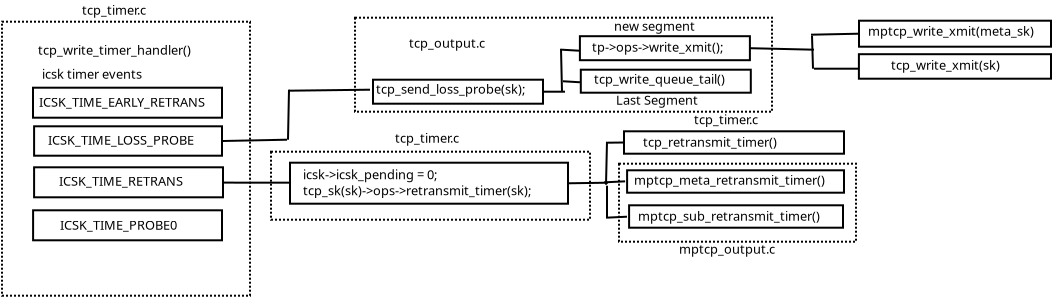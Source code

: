 <?xml version="1.0" encoding="UTF-8"?>
<dia:diagram xmlns:dia="http://www.lysator.liu.se/~alla/dia/">
  <dia:layer name="Background" visible="true" active="true">
    <dia:object type="Standard - Box" version="0" id="O0">
      <dia:attribute name="obj_pos">
        <dia:point val="5.5,4.65"/>
      </dia:attribute>
      <dia:attribute name="obj_bb">
        <dia:rectangle val="5.45,4.6;15,6.2"/>
      </dia:attribute>
      <dia:attribute name="elem_corner">
        <dia:point val="5.5,4.65"/>
      </dia:attribute>
      <dia:attribute name="elem_width">
        <dia:real val="9.45"/>
      </dia:attribute>
      <dia:attribute name="elem_height">
        <dia:real val="1.5"/>
      </dia:attribute>
      <dia:attribute name="show_background">
        <dia:boolean val="true"/>
      </dia:attribute>
    </dia:object>
    <dia:object type="Standard - Box" version="0" id="O1">
      <dia:attribute name="obj_pos">
        <dia:point val="5.555,6.58"/>
      </dia:attribute>
      <dia:attribute name="obj_bb">
        <dia:rectangle val="5.505,6.53;15,8.1"/>
      </dia:attribute>
      <dia:attribute name="elem_corner">
        <dia:point val="5.555,6.58"/>
      </dia:attribute>
      <dia:attribute name="elem_width">
        <dia:real val="9.395"/>
      </dia:attribute>
      <dia:attribute name="elem_height">
        <dia:real val="1.47"/>
      </dia:attribute>
      <dia:attribute name="show_background">
        <dia:boolean val="true"/>
      </dia:attribute>
    </dia:object>
    <dia:object type="Standard - Box" version="0" id="O2">
      <dia:attribute name="obj_pos">
        <dia:point val="5.555,8.63"/>
      </dia:attribute>
      <dia:attribute name="obj_bb">
        <dia:rectangle val="5.505,8.58;15.05,10.18"/>
      </dia:attribute>
      <dia:attribute name="elem_corner">
        <dia:point val="5.555,8.63"/>
      </dia:attribute>
      <dia:attribute name="elem_width">
        <dia:real val="9.445"/>
      </dia:attribute>
      <dia:attribute name="elem_height">
        <dia:real val="1.5"/>
      </dia:attribute>
      <dia:attribute name="show_background">
        <dia:boolean val="true"/>
      </dia:attribute>
    </dia:object>
    <dia:object type="Standard - Text" version="1" id="O3">
      <dia:attribute name="obj_pos">
        <dia:point val="5.95,4.2"/>
      </dia:attribute>
      <dia:attribute name="obj_bb">
        <dia:rectangle val="5.95,3.605;11.453,4.353"/>
      </dia:attribute>
      <dia:attribute name="text">
        <dia:composite type="text">
          <dia:attribute name="string">
            <dia:string>#icsk timer events#</dia:string>
          </dia:attribute>
          <dia:attribute name="font">
            <dia:font family="sans" style="0" name="Helvetica"/>
          </dia:attribute>
          <dia:attribute name="height">
            <dia:real val="0.8"/>
          </dia:attribute>
          <dia:attribute name="pos">
            <dia:point val="5.95,4.2"/>
          </dia:attribute>
          <dia:attribute name="color">
            <dia:color val="#000000"/>
          </dia:attribute>
          <dia:attribute name="alignment">
            <dia:enum val="0"/>
          </dia:attribute>
        </dia:composite>
      </dia:attribute>
      <dia:attribute name="valign">
        <dia:enum val="3"/>
      </dia:attribute>
    </dia:object>
    <dia:object type="Standard - Text" version="1" id="O4">
      <dia:attribute name="obj_pos">
        <dia:point val="5.8,5.6"/>
      </dia:attribute>
      <dia:attribute name="obj_bb">
        <dia:rectangle val="5.8,5.005;14.697,5.753"/>
      </dia:attribute>
      <dia:attribute name="text">
        <dia:composite type="text">
          <dia:attribute name="string">
            <dia:string>#ICSK_TIME_EARLY_RETRANS#</dia:string>
          </dia:attribute>
          <dia:attribute name="font">
            <dia:font family="sans" style="0" name="Helvetica"/>
          </dia:attribute>
          <dia:attribute name="height">
            <dia:real val="0.8"/>
          </dia:attribute>
          <dia:attribute name="pos">
            <dia:point val="5.8,5.6"/>
          </dia:attribute>
          <dia:attribute name="color">
            <dia:color val="#000000"/>
          </dia:attribute>
          <dia:attribute name="alignment">
            <dia:enum val="0"/>
          </dia:attribute>
        </dia:composite>
      </dia:attribute>
      <dia:attribute name="valign">
        <dia:enum val="3"/>
      </dia:attribute>
    </dia:object>
    <dia:object type="Standard - Text" version="1" id="O5">
      <dia:attribute name="obj_pos">
        <dia:point val="6.25,7.5"/>
      </dia:attribute>
      <dia:attribute name="obj_bb">
        <dia:rectangle val="6.25,6.905;14.047,7.652"/>
      </dia:attribute>
      <dia:attribute name="text">
        <dia:composite type="text">
          <dia:attribute name="string">
            <dia:string>#ICSK_TIME_LOSS_PROBE#</dia:string>
          </dia:attribute>
          <dia:attribute name="font">
            <dia:font family="sans" style="0" name="Helvetica"/>
          </dia:attribute>
          <dia:attribute name="height">
            <dia:real val="0.8"/>
          </dia:attribute>
          <dia:attribute name="pos">
            <dia:point val="6.25,7.5"/>
          </dia:attribute>
          <dia:attribute name="color">
            <dia:color val="#000000"/>
          </dia:attribute>
          <dia:attribute name="alignment">
            <dia:enum val="0"/>
          </dia:attribute>
        </dia:composite>
      </dia:attribute>
      <dia:attribute name="valign">
        <dia:enum val="3"/>
      </dia:attribute>
    </dia:object>
    <dia:object type="Standard - Text" version="1" id="O6">
      <dia:attribute name="obj_pos">
        <dia:point val="6.8,9.55"/>
      </dia:attribute>
      <dia:attribute name="obj_bb">
        <dia:rectangle val="6.8,8.955;13.428,9.703"/>
      </dia:attribute>
      <dia:attribute name="text">
        <dia:composite type="text">
          <dia:attribute name="string">
            <dia:string>#ICSK_TIME_RETRANS#</dia:string>
          </dia:attribute>
          <dia:attribute name="font">
            <dia:font family="sans" style="0" name="Helvetica"/>
          </dia:attribute>
          <dia:attribute name="height">
            <dia:real val="0.8"/>
          </dia:attribute>
          <dia:attribute name="pos">
            <dia:point val="6.8,9.55"/>
          </dia:attribute>
          <dia:attribute name="color">
            <dia:color val="#000000"/>
          </dia:attribute>
          <dia:attribute name="alignment">
            <dia:enum val="0"/>
          </dia:attribute>
        </dia:composite>
      </dia:attribute>
      <dia:attribute name="valign">
        <dia:enum val="3"/>
      </dia:attribute>
    </dia:object>
    <dia:object type="Standard - Text" version="1" id="O7">
      <dia:attribute name="obj_pos">
        <dia:point val="6.85,11.75"/>
      </dia:attribute>
      <dia:attribute name="obj_bb">
        <dia:rectangle val="6.85,11.155;13.08,11.902"/>
      </dia:attribute>
      <dia:attribute name="text">
        <dia:composite type="text">
          <dia:attribute name="string">
            <dia:string>#ICSK_TIME_PROBE0#</dia:string>
          </dia:attribute>
          <dia:attribute name="font">
            <dia:font family="sans" style="0" name="Helvetica"/>
          </dia:attribute>
          <dia:attribute name="height">
            <dia:real val="0.8"/>
          </dia:attribute>
          <dia:attribute name="pos">
            <dia:point val="6.85,11.75"/>
          </dia:attribute>
          <dia:attribute name="color">
            <dia:color val="#000000"/>
          </dia:attribute>
          <dia:attribute name="alignment">
            <dia:enum val="0"/>
          </dia:attribute>
        </dia:composite>
      </dia:attribute>
      <dia:attribute name="valign">
        <dia:enum val="3"/>
      </dia:attribute>
    </dia:object>
    <dia:object type="Standard - Box" version="0" id="O8">
      <dia:attribute name="obj_pos">
        <dia:point val="5.505,10.78"/>
      </dia:attribute>
      <dia:attribute name="obj_bb">
        <dia:rectangle val="5.455,10.73;15,12.33"/>
      </dia:attribute>
      <dia:attribute name="elem_corner">
        <dia:point val="5.505,10.78"/>
      </dia:attribute>
      <dia:attribute name="elem_width">
        <dia:real val="9.445"/>
      </dia:attribute>
      <dia:attribute name="elem_height">
        <dia:real val="1.5"/>
      </dia:attribute>
      <dia:attribute name="border_width">
        <dia:real val="0.1"/>
      </dia:attribute>
      <dia:attribute name="show_background">
        <dia:boolean val="false"/>
      </dia:attribute>
    </dia:object>
    <dia:object type="Standard - Text" version="1" id="O9">
      <dia:attribute name="obj_pos">
        <dia:point val="5.75,3"/>
      </dia:attribute>
      <dia:attribute name="obj_bb">
        <dia:rectangle val="5.75,2.405;13.98,3.152"/>
      </dia:attribute>
      <dia:attribute name="text">
        <dia:composite type="text">
          <dia:attribute name="string">
            <dia:string>#tcp_write_timer_handler()#</dia:string>
          </dia:attribute>
          <dia:attribute name="font">
            <dia:font family="sans" style="0" name="Helvetica"/>
          </dia:attribute>
          <dia:attribute name="height">
            <dia:real val="0.8"/>
          </dia:attribute>
          <dia:attribute name="pos">
            <dia:point val="5.75,3"/>
          </dia:attribute>
          <dia:attribute name="color">
            <dia:color val="#000000"/>
          </dia:attribute>
          <dia:attribute name="alignment">
            <dia:enum val="0"/>
          </dia:attribute>
        </dia:composite>
      </dia:attribute>
      <dia:attribute name="valign">
        <dia:enum val="3"/>
      </dia:attribute>
    </dia:object>
    <dia:object type="Standard - Box" version="0" id="O10">
      <dia:attribute name="obj_pos">
        <dia:point val="3.95,1.35"/>
      </dia:attribute>
      <dia:attribute name="obj_bb">
        <dia:rectangle val="3.9,1.3;16.4,15.1"/>
      </dia:attribute>
      <dia:attribute name="elem_corner">
        <dia:point val="3.95,1.35"/>
      </dia:attribute>
      <dia:attribute name="elem_width">
        <dia:real val="12.4"/>
      </dia:attribute>
      <dia:attribute name="elem_height">
        <dia:real val="13.7"/>
      </dia:attribute>
      <dia:attribute name="border_width">
        <dia:real val="0.1"/>
      </dia:attribute>
      <dia:attribute name="show_background">
        <dia:boolean val="false"/>
      </dia:attribute>
      <dia:attribute name="line_style">
        <dia:enum val="4"/>
      </dia:attribute>
    </dia:object>
    <dia:object type="Standard - Text" version="1" id="O11">
      <dia:attribute name="obj_pos">
        <dia:point val="7.95,1"/>
      </dia:attribute>
      <dia:attribute name="obj_bb">
        <dia:rectangle val="7.95,0.405;11.485,1.153"/>
      </dia:attribute>
      <dia:attribute name="text">
        <dia:composite type="text">
          <dia:attribute name="string">
            <dia:string>#tcp_timer.c#</dia:string>
          </dia:attribute>
          <dia:attribute name="font">
            <dia:font family="sans" style="0" name="Helvetica"/>
          </dia:attribute>
          <dia:attribute name="height">
            <dia:real val="0.8"/>
          </dia:attribute>
          <dia:attribute name="pos">
            <dia:point val="7.95,1"/>
          </dia:attribute>
          <dia:attribute name="color">
            <dia:color val="#000000"/>
          </dia:attribute>
          <dia:attribute name="alignment">
            <dia:enum val="0"/>
          </dia:attribute>
        </dia:composite>
      </dia:attribute>
      <dia:attribute name="valign">
        <dia:enum val="3"/>
      </dia:attribute>
    </dia:object>
    <dia:object type="Standard - Line" version="0" id="O12">
      <dia:attribute name="obj_pos">
        <dia:point val="14.95,7.315"/>
      </dia:attribute>
      <dia:attribute name="obj_bb">
        <dia:rectangle val="14.899,7.199;18.251,7.366"/>
      </dia:attribute>
      <dia:attribute name="conn_endpoints">
        <dia:point val="14.95,7.315"/>
        <dia:point val="18.2,7.25"/>
      </dia:attribute>
      <dia:attribute name="numcp">
        <dia:int val="1"/>
      </dia:attribute>
      <dia:connections>
        <dia:connection handle="0" to="O1" connection="4"/>
      </dia:connections>
    </dia:object>
    <dia:object type="Standard - Line" version="0" id="O13">
      <dia:attribute name="obj_pos">
        <dia:point val="15.006,9.396"/>
      </dia:attribute>
      <dia:attribute name="obj_bb">
        <dia:rectangle val="14.956,9.346;18.5,9.45"/>
      </dia:attribute>
      <dia:attribute name="conn_endpoints">
        <dia:point val="15.006,9.396"/>
        <dia:point val="18.45,9.4"/>
      </dia:attribute>
      <dia:attribute name="numcp">
        <dia:int val="1"/>
      </dia:attribute>
    </dia:object>
    <dia:object type="Standard - Line" version="0" id="O14">
      <dia:attribute name="obj_pos">
        <dia:point val="18.25,7.25"/>
      </dia:attribute>
      <dia:attribute name="obj_bb">
        <dia:rectangle val="18.199,4.699;18.351,7.301"/>
      </dia:attribute>
      <dia:attribute name="conn_endpoints">
        <dia:point val="18.25,7.25"/>
        <dia:point val="18.3,4.75"/>
      </dia:attribute>
      <dia:attribute name="numcp">
        <dia:int val="1"/>
      </dia:attribute>
    </dia:object>
    <dia:object type="Standard - Line" version="0" id="O15">
      <dia:attribute name="obj_pos">
        <dia:point val="18.3,4.8"/>
      </dia:attribute>
      <dia:attribute name="obj_bb">
        <dia:rectangle val="18.249,4.699;22.401,4.851"/>
      </dia:attribute>
      <dia:attribute name="conn_endpoints">
        <dia:point val="18.3,4.8"/>
        <dia:point val="22.35,4.75"/>
      </dia:attribute>
      <dia:attribute name="numcp">
        <dia:int val="1"/>
      </dia:attribute>
    </dia:object>
    <dia:object type="Standard - Box" version="0" id="O16">
      <dia:attribute name="obj_pos">
        <dia:point val="22.5,4.25"/>
      </dia:attribute>
      <dia:attribute name="obj_bb">
        <dia:rectangle val="22.45,4.2;31.05,5.5"/>
      </dia:attribute>
      <dia:attribute name="elem_corner">
        <dia:point val="22.5,4.25"/>
      </dia:attribute>
      <dia:attribute name="elem_width">
        <dia:real val="8.5"/>
      </dia:attribute>
      <dia:attribute name="elem_height">
        <dia:real val="1.2"/>
      </dia:attribute>
      <dia:attribute name="show_background">
        <dia:boolean val="true"/>
      </dia:attribute>
    </dia:object>
    <dia:object type="Standard - Text" version="1" id="O17">
      <dia:attribute name="obj_pos">
        <dia:point val="22.65,4.95"/>
      </dia:attribute>
      <dia:attribute name="obj_bb">
        <dia:rectangle val="22.65,4.355;30.663,5.103"/>
      </dia:attribute>
      <dia:attribute name="text">
        <dia:composite type="text">
          <dia:attribute name="string">
            <dia:string>#tcp_send_loss_probe(sk);#</dia:string>
          </dia:attribute>
          <dia:attribute name="font">
            <dia:font family="sans" style="0" name="Helvetica"/>
          </dia:attribute>
          <dia:attribute name="height">
            <dia:real val="0.8"/>
          </dia:attribute>
          <dia:attribute name="pos">
            <dia:point val="22.65,4.95"/>
          </dia:attribute>
          <dia:attribute name="color">
            <dia:color val="#000000"/>
          </dia:attribute>
          <dia:attribute name="alignment">
            <dia:enum val="0"/>
          </dia:attribute>
        </dia:composite>
      </dia:attribute>
      <dia:attribute name="valign">
        <dia:enum val="3"/>
      </dia:attribute>
    </dia:object>
    <dia:object type="Standard - Box" version="0" id="O18">
      <dia:attribute name="obj_pos">
        <dia:point val="18.35,8.4"/>
      </dia:attribute>
      <dia:attribute name="obj_bb">
        <dia:rectangle val="18.3,8.35;32.3,10.5"/>
      </dia:attribute>
      <dia:attribute name="elem_corner">
        <dia:point val="18.35,8.4"/>
      </dia:attribute>
      <dia:attribute name="elem_width">
        <dia:real val="13.9"/>
      </dia:attribute>
      <dia:attribute name="elem_height">
        <dia:real val="2.05"/>
      </dia:attribute>
      <dia:attribute name="show_background">
        <dia:boolean val="true"/>
      </dia:attribute>
    </dia:object>
    <dia:object type="Standard - Text" version="1" id="O19">
      <dia:attribute name="obj_pos">
        <dia:point val="19,9.225"/>
      </dia:attribute>
      <dia:attribute name="obj_bb">
        <dia:rectangle val="19,8.63;31.683,10.178"/>
      </dia:attribute>
      <dia:attribute name="text">
        <dia:composite type="text">
          <dia:attribute name="string">
            <dia:string>#icsk-&gt;icsk_pending = 0;
tcp_sk(sk)-&gt;ops-&gt;retransmit_timer(sk);#</dia:string>
          </dia:attribute>
          <dia:attribute name="font">
            <dia:font family="sans" style="0" name="Helvetica"/>
          </dia:attribute>
          <dia:attribute name="height">
            <dia:real val="0.8"/>
          </dia:attribute>
          <dia:attribute name="pos">
            <dia:point val="19,9.225"/>
          </dia:attribute>
          <dia:attribute name="color">
            <dia:color val="#000000"/>
          </dia:attribute>
          <dia:attribute name="alignment">
            <dia:enum val="0"/>
          </dia:attribute>
        </dia:composite>
      </dia:attribute>
      <dia:attribute name="valign">
        <dia:enum val="3"/>
      </dia:attribute>
    </dia:object>
    <dia:object type="Standard - Line" version="0" id="O20">
      <dia:attribute name="obj_pos">
        <dia:point val="32.205,9.43"/>
      </dia:attribute>
      <dia:attribute name="obj_bb">
        <dia:rectangle val="32.154,9.349;34.301,9.481"/>
      </dia:attribute>
      <dia:attribute name="conn_endpoints">
        <dia:point val="32.205,9.43"/>
        <dia:point val="34.25,9.4"/>
      </dia:attribute>
      <dia:attribute name="numcp">
        <dia:int val="1"/>
      </dia:attribute>
    </dia:object>
    <dia:object type="Standard - Box" version="0" id="O21">
      <dia:attribute name="obj_pos">
        <dia:point val="35.05,6.83"/>
      </dia:attribute>
      <dia:attribute name="obj_bb">
        <dia:rectangle val="35,6.78;46.1,8"/>
      </dia:attribute>
      <dia:attribute name="elem_corner">
        <dia:point val="35.05,6.83"/>
      </dia:attribute>
      <dia:attribute name="elem_width">
        <dia:real val="11.0"/>
      </dia:attribute>
      <dia:attribute name="elem_height">
        <dia:real val="1.12"/>
      </dia:attribute>
      <dia:attribute name="show_background">
        <dia:boolean val="true"/>
      </dia:attribute>
    </dia:object>
    <dia:object type="Standard - Line" version="0" id="O22">
      <dia:attribute name="obj_pos">
        <dia:point val="34.15,9.5"/>
      </dia:attribute>
      <dia:attribute name="obj_bb">
        <dia:rectangle val="34.099,7.299;34.251,9.551"/>
      </dia:attribute>
      <dia:attribute name="conn_endpoints">
        <dia:point val="34.15,9.5"/>
        <dia:point val="34.2,7.35"/>
      </dia:attribute>
      <dia:attribute name="numcp">
        <dia:int val="1"/>
      </dia:attribute>
    </dia:object>
    <dia:object type="Standard - Line" version="0" id="O23">
      <dia:attribute name="obj_pos">
        <dia:point val="34.25,7.4"/>
      </dia:attribute>
      <dia:attribute name="obj_bb">
        <dia:rectangle val="34.199,7.339;35.101,7.451"/>
      </dia:attribute>
      <dia:attribute name="conn_endpoints">
        <dia:point val="34.25,7.4"/>
        <dia:point val="35.05,7.39"/>
      </dia:attribute>
      <dia:attribute name="numcp">
        <dia:int val="1"/>
      </dia:attribute>
      <dia:connections>
        <dia:connection handle="1" to="O21" connection="3"/>
      </dia:connections>
    </dia:object>
    <dia:object type="Standard - Line" version="0" id="O24">
      <dia:attribute name="obj_pos">
        <dia:point val="34.2,9.55"/>
      </dia:attribute>
      <dia:attribute name="obj_bb">
        <dia:rectangle val="34.15,9.5;34.25,11.2"/>
      </dia:attribute>
      <dia:attribute name="conn_endpoints">
        <dia:point val="34.2,9.55"/>
        <dia:point val="34.2,11.15"/>
      </dia:attribute>
      <dia:attribute name="numcp">
        <dia:int val="1"/>
      </dia:attribute>
    </dia:object>
    <dia:object type="Standard - Line" version="0" id="O25">
      <dia:attribute name="obj_pos">
        <dia:point val="34.15,11.15"/>
      </dia:attribute>
      <dia:attribute name="obj_bb">
        <dia:rectangle val="34.098,11.048;35.252,11.202"/>
      </dia:attribute>
      <dia:attribute name="conn_endpoints">
        <dia:point val="34.15,11.15"/>
        <dia:point val="35.2,11.1"/>
      </dia:attribute>
      <dia:attribute name="numcp">
        <dia:int val="1"/>
      </dia:attribute>
    </dia:object>
    <dia:object type="Standard - Line" version="0" id="O26">
      <dia:attribute name="obj_pos">
        <dia:point val="34.057,9.382"/>
      </dia:attribute>
      <dia:attribute name="obj_bb">
        <dia:rectangle val="34.005,9.28;35.16,9.435"/>
      </dia:attribute>
      <dia:attribute name="conn_endpoints">
        <dia:point val="34.057,9.382"/>
        <dia:point val="35.107,9.332"/>
      </dia:attribute>
      <dia:attribute name="numcp">
        <dia:int val="1"/>
      </dia:attribute>
    </dia:object>
    <dia:object type="Standard - Box" version="0" id="O27">
      <dia:attribute name="obj_pos">
        <dia:point val="35.205,8.78"/>
      </dia:attribute>
      <dia:attribute name="obj_bb">
        <dia:rectangle val="35.155,8.73;46.1,9.95"/>
      </dia:attribute>
      <dia:attribute name="elem_corner">
        <dia:point val="35.205,8.78"/>
      </dia:attribute>
      <dia:attribute name="elem_width">
        <dia:real val="10.845"/>
      </dia:attribute>
      <dia:attribute name="elem_height">
        <dia:real val="1.12"/>
      </dia:attribute>
      <dia:attribute name="show_background">
        <dia:boolean val="true"/>
      </dia:attribute>
    </dia:object>
    <dia:object type="Standard - Box" version="0" id="O28">
      <dia:attribute name="obj_pos">
        <dia:point val="35.305,10.53"/>
      </dia:attribute>
      <dia:attribute name="obj_bb">
        <dia:rectangle val="35.255,10.48;46.05,11.7"/>
      </dia:attribute>
      <dia:attribute name="elem_corner">
        <dia:point val="35.305,10.53"/>
      </dia:attribute>
      <dia:attribute name="elem_width">
        <dia:real val="10.695"/>
      </dia:attribute>
      <dia:attribute name="elem_height">
        <dia:real val="1.12"/>
      </dia:attribute>
      <dia:attribute name="show_background">
        <dia:boolean val="true"/>
      </dia:attribute>
    </dia:object>
    <dia:object type="Standard - Text" version="1" id="O29">
      <dia:attribute name="obj_pos">
        <dia:point val="36,7.6"/>
      </dia:attribute>
      <dia:attribute name="obj_bb">
        <dia:rectangle val="36,7.005;43.193,7.753"/>
      </dia:attribute>
      <dia:attribute name="text">
        <dia:composite type="text">
          <dia:attribute name="string">
            <dia:string>#tcp_retransmit_timer()#</dia:string>
          </dia:attribute>
          <dia:attribute name="font">
            <dia:font family="sans" style="0" name="Helvetica"/>
          </dia:attribute>
          <dia:attribute name="height">
            <dia:real val="0.8"/>
          </dia:attribute>
          <dia:attribute name="pos">
            <dia:point val="36,7.6"/>
          </dia:attribute>
          <dia:attribute name="color">
            <dia:color val="#000000"/>
          </dia:attribute>
          <dia:attribute name="alignment">
            <dia:enum val="0"/>
          </dia:attribute>
        </dia:composite>
      </dia:attribute>
      <dia:attribute name="valign">
        <dia:enum val="3"/>
      </dia:attribute>
    </dia:object>
    <dia:object type="Standard - Text" version="1" id="O30">
      <dia:attribute name="obj_pos">
        <dia:point val="35.55,9.5"/>
      </dia:attribute>
      <dia:attribute name="obj_bb">
        <dia:rectangle val="35.55,8.905;45.752,9.652"/>
      </dia:attribute>
      <dia:attribute name="text">
        <dia:composite type="text">
          <dia:attribute name="string">
            <dia:string>#mptcp_meta_retransmit_timer()#</dia:string>
          </dia:attribute>
          <dia:attribute name="font">
            <dia:font family="sans" style="0" name="Helvetica"/>
          </dia:attribute>
          <dia:attribute name="height">
            <dia:real val="0.8"/>
          </dia:attribute>
          <dia:attribute name="pos">
            <dia:point val="35.55,9.5"/>
          </dia:attribute>
          <dia:attribute name="color">
            <dia:color val="#000000"/>
          </dia:attribute>
          <dia:attribute name="alignment">
            <dia:enum val="0"/>
          </dia:attribute>
        </dia:composite>
      </dia:attribute>
      <dia:attribute name="valign">
        <dia:enum val="3"/>
      </dia:attribute>
    </dia:object>
    <dia:object type="Standard - Text" version="1" id="O31">
      <dia:attribute name="obj_pos">
        <dia:point val="35.75,11.3"/>
      </dia:attribute>
      <dia:attribute name="obj_bb">
        <dia:rectangle val="35.75,10.705;45.438,11.453"/>
      </dia:attribute>
      <dia:attribute name="text">
        <dia:composite type="text">
          <dia:attribute name="string">
            <dia:string>#mptcp_sub_retransmit_timer()#</dia:string>
          </dia:attribute>
          <dia:attribute name="font">
            <dia:font family="sans" style="0" name="Helvetica"/>
          </dia:attribute>
          <dia:attribute name="height">
            <dia:real val="0.8"/>
          </dia:attribute>
          <dia:attribute name="pos">
            <dia:point val="35.75,11.3"/>
          </dia:attribute>
          <dia:attribute name="color">
            <dia:color val="#000000"/>
          </dia:attribute>
          <dia:attribute name="alignment">
            <dia:enum val="0"/>
          </dia:attribute>
        </dia:composite>
      </dia:attribute>
      <dia:attribute name="valign">
        <dia:enum val="3"/>
      </dia:attribute>
    </dia:object>
    <dia:object type="Standard - Box" version="0" id="O32">
      <dia:attribute name="obj_pos">
        <dia:point val="17.4,7.85"/>
      </dia:attribute>
      <dia:attribute name="obj_bb">
        <dia:rectangle val="17.35,7.8;33.4,11.3"/>
      </dia:attribute>
      <dia:attribute name="elem_corner">
        <dia:point val="17.4,7.85"/>
      </dia:attribute>
      <dia:attribute name="elem_width">
        <dia:real val="15.95"/>
      </dia:attribute>
      <dia:attribute name="elem_height">
        <dia:real val="3.4"/>
      </dia:attribute>
      <dia:attribute name="border_width">
        <dia:real val="0.1"/>
      </dia:attribute>
      <dia:attribute name="show_background">
        <dia:boolean val="false"/>
      </dia:attribute>
      <dia:attribute name="line_style">
        <dia:enum val="4"/>
      </dia:attribute>
    </dia:object>
    <dia:object type="Standard - Text" version="1" id="O33">
      <dia:attribute name="obj_pos">
        <dia:point val="23.6,7.4"/>
      </dia:attribute>
      <dia:attribute name="obj_bb">
        <dia:rectangle val="23.6,6.805;27.135,7.553"/>
      </dia:attribute>
      <dia:attribute name="text">
        <dia:composite type="text">
          <dia:attribute name="string">
            <dia:string>#tcp_timer.c#</dia:string>
          </dia:attribute>
          <dia:attribute name="font">
            <dia:font family="sans" style="0" name="Helvetica"/>
          </dia:attribute>
          <dia:attribute name="height">
            <dia:real val="0.8"/>
          </dia:attribute>
          <dia:attribute name="pos">
            <dia:point val="23.6,7.4"/>
          </dia:attribute>
          <dia:attribute name="color">
            <dia:color val="#000000"/>
          </dia:attribute>
          <dia:attribute name="alignment">
            <dia:enum val="0"/>
          </dia:attribute>
        </dia:composite>
      </dia:attribute>
      <dia:attribute name="valign">
        <dia:enum val="3"/>
      </dia:attribute>
    </dia:object>
    <dia:object type="Standard - Text" version="1" id="O34">
      <dia:attribute name="obj_pos">
        <dia:point val="38.555,6.475"/>
      </dia:attribute>
      <dia:attribute name="obj_bb">
        <dia:rectangle val="38.555,5.88;42.09,6.628"/>
      </dia:attribute>
      <dia:attribute name="text">
        <dia:composite type="text">
          <dia:attribute name="string">
            <dia:string>#tcp_timer.c#</dia:string>
          </dia:attribute>
          <dia:attribute name="font">
            <dia:font family="sans" style="0" name="Helvetica"/>
          </dia:attribute>
          <dia:attribute name="height">
            <dia:real val="0.8"/>
          </dia:attribute>
          <dia:attribute name="pos">
            <dia:point val="38.555,6.475"/>
          </dia:attribute>
          <dia:attribute name="color">
            <dia:color val="#000000"/>
          </dia:attribute>
          <dia:attribute name="alignment">
            <dia:enum val="0"/>
          </dia:attribute>
        </dia:composite>
      </dia:attribute>
      <dia:attribute name="valign">
        <dia:enum val="3"/>
      </dia:attribute>
    </dia:object>
    <dia:object type="Standard - Box" version="0" id="O35">
      <dia:attribute name="obj_pos">
        <dia:point val="34.8,8.45"/>
      </dia:attribute>
      <dia:attribute name="obj_bb">
        <dia:rectangle val="34.75,8.4;46.7,12.4"/>
      </dia:attribute>
      <dia:attribute name="elem_corner">
        <dia:point val="34.8,8.45"/>
      </dia:attribute>
      <dia:attribute name="elem_width">
        <dia:real val="11.85"/>
      </dia:attribute>
      <dia:attribute name="elem_height">
        <dia:real val="3.9"/>
      </dia:attribute>
      <dia:attribute name="border_width">
        <dia:real val="0.1"/>
      </dia:attribute>
      <dia:attribute name="show_background">
        <dia:boolean val="false"/>
      </dia:attribute>
      <dia:attribute name="line_style">
        <dia:enum val="4"/>
      </dia:attribute>
    </dia:object>
    <dia:object type="Standard - Text" version="1" id="O36">
      <dia:attribute name="obj_pos">
        <dia:point val="37.8,12.95"/>
      </dia:attribute>
      <dia:attribute name="obj_bb">
        <dia:rectangle val="37.8,12.355;42.825,13.102"/>
      </dia:attribute>
      <dia:attribute name="text">
        <dia:composite type="text">
          <dia:attribute name="string">
            <dia:string>#mptcp_output.c#</dia:string>
          </dia:attribute>
          <dia:attribute name="font">
            <dia:font family="sans" style="0" name="Helvetica"/>
          </dia:attribute>
          <dia:attribute name="height">
            <dia:real val="0.8"/>
          </dia:attribute>
          <dia:attribute name="pos">
            <dia:point val="37.8,12.95"/>
          </dia:attribute>
          <dia:attribute name="color">
            <dia:color val="#000000"/>
          </dia:attribute>
          <dia:attribute name="alignment">
            <dia:enum val="0"/>
          </dia:attribute>
        </dia:composite>
      </dia:attribute>
      <dia:attribute name="valign">
        <dia:enum val="3"/>
      </dia:attribute>
    </dia:object>
    <dia:object type="Standard - Box" version="0" id="O37">
      <dia:attribute name="obj_pos">
        <dia:point val="32.845,2.075"/>
      </dia:attribute>
      <dia:attribute name="obj_bb">
        <dia:rectangle val="32.795,2.025;41.395,3.325"/>
      </dia:attribute>
      <dia:attribute name="elem_corner">
        <dia:point val="32.845,2.075"/>
      </dia:attribute>
      <dia:attribute name="elem_width">
        <dia:real val="8.5"/>
      </dia:attribute>
      <dia:attribute name="elem_height">
        <dia:real val="1.2"/>
      </dia:attribute>
      <dia:attribute name="show_background">
        <dia:boolean val="true"/>
      </dia:attribute>
    </dia:object>
    <dia:object type="Standard - Box" version="0" id="O38">
      <dia:attribute name="obj_pos">
        <dia:point val="32.89,3.75"/>
      </dia:attribute>
      <dia:attribute name="obj_bb">
        <dia:rectangle val="32.84,3.7;41.44,4.95"/>
      </dia:attribute>
      <dia:attribute name="elem_corner">
        <dia:point val="32.89,3.75"/>
      </dia:attribute>
      <dia:attribute name="elem_width">
        <dia:real val="8.5"/>
      </dia:attribute>
      <dia:attribute name="elem_height">
        <dia:real val="1.15"/>
      </dia:attribute>
      <dia:attribute name="show_background">
        <dia:boolean val="true"/>
      </dia:attribute>
    </dia:object>
    <dia:object type="Standard - Line" version="0" id="O39">
      <dia:attribute name="obj_pos">
        <dia:point val="31,4.85"/>
      </dia:attribute>
      <dia:attribute name="obj_bb">
        <dia:rectangle val="30.95,4.8;32.15,4.9"/>
      </dia:attribute>
      <dia:attribute name="conn_endpoints">
        <dia:point val="31,4.85"/>
        <dia:point val="32.1,4.85"/>
      </dia:attribute>
      <dia:attribute name="numcp">
        <dia:int val="1"/>
      </dia:attribute>
      <dia:connections>
        <dia:connection handle="0" to="O16" connection="4"/>
      </dia:connections>
    </dia:object>
    <dia:object type="Standard - Line" version="0" id="O40">
      <dia:attribute name="obj_pos">
        <dia:point val="31.9,2.7"/>
      </dia:attribute>
      <dia:attribute name="obj_bb">
        <dia:rectangle val="31.849,2.649;32.001,4.901"/>
      </dia:attribute>
      <dia:attribute name="conn_endpoints">
        <dia:point val="31.9,2.7"/>
        <dia:point val="31.95,4.85"/>
      </dia:attribute>
      <dia:attribute name="numcp">
        <dia:int val="1"/>
      </dia:attribute>
    </dia:object>
    <dia:object type="Standard - Line" version="0" id="O41">
      <dia:attribute name="obj_pos">
        <dia:point val="31.95,2.75"/>
      </dia:attribute>
      <dia:attribute name="obj_bb">
        <dia:rectangle val="31.897,2.697;32.853,2.853"/>
      </dia:attribute>
      <dia:attribute name="conn_endpoints">
        <dia:point val="31.95,2.75"/>
        <dia:point val="32.8,2.8"/>
      </dia:attribute>
      <dia:attribute name="numcp">
        <dia:int val="1"/>
      </dia:attribute>
    </dia:object>
    <dia:object type="Standard - Line" version="0" id="O42">
      <dia:attribute name="obj_pos">
        <dia:point val="31.998,4.328"/>
      </dia:attribute>
      <dia:attribute name="obj_bb">
        <dia:rectangle val="31.945,4.275;32.901,4.431"/>
      </dia:attribute>
      <dia:attribute name="conn_endpoints">
        <dia:point val="31.998,4.328"/>
        <dia:point val="32.848,4.378"/>
      </dia:attribute>
      <dia:attribute name="numcp">
        <dia:int val="1"/>
      </dia:attribute>
    </dia:object>
    <dia:object type="Standard - Box" version="0" id="O43">
      <dia:attribute name="obj_pos">
        <dia:point val="21.6,1.15"/>
      </dia:attribute>
      <dia:attribute name="obj_bb">
        <dia:rectangle val="21.55,1.1;42.5,5.9"/>
      </dia:attribute>
      <dia:attribute name="elem_corner">
        <dia:point val="21.6,1.15"/>
      </dia:attribute>
      <dia:attribute name="elem_width">
        <dia:real val="20.85"/>
      </dia:attribute>
      <dia:attribute name="elem_height">
        <dia:real val="4.7"/>
      </dia:attribute>
      <dia:attribute name="border_width">
        <dia:real val="0.1"/>
      </dia:attribute>
      <dia:attribute name="show_background">
        <dia:boolean val="false"/>
      </dia:attribute>
      <dia:attribute name="line_style">
        <dia:enum val="4"/>
      </dia:attribute>
    </dia:object>
    <dia:object type="Standard - Text" version="1" id="O44">
      <dia:attribute name="obj_pos">
        <dia:point val="33.45,2.85"/>
      </dia:attribute>
      <dia:attribute name="obj_bb">
        <dia:rectangle val="33.45,2.255;40.847,3.002"/>
      </dia:attribute>
      <dia:attribute name="text">
        <dia:composite type="text">
          <dia:attribute name="string">
            <dia:string>#tp-&gt;ops-&gt;write_xmit();#</dia:string>
          </dia:attribute>
          <dia:attribute name="font">
            <dia:font family="sans" style="0" name="Helvetica"/>
          </dia:attribute>
          <dia:attribute name="height">
            <dia:real val="0.8"/>
          </dia:attribute>
          <dia:attribute name="pos">
            <dia:point val="33.45,2.85"/>
          </dia:attribute>
          <dia:attribute name="color">
            <dia:color val="#000000"/>
          </dia:attribute>
          <dia:attribute name="alignment">
            <dia:enum val="0"/>
          </dia:attribute>
        </dia:composite>
      </dia:attribute>
      <dia:attribute name="valign">
        <dia:enum val="3"/>
      </dia:attribute>
    </dia:object>
    <dia:object type="Standard - Text" version="1" id="O45">
      <dia:attribute name="obj_pos">
        <dia:point val="33.55,4.45"/>
      </dia:attribute>
      <dia:attribute name="obj_bb">
        <dia:rectangle val="33.55,3.855;40.633,4.603"/>
      </dia:attribute>
      <dia:attribute name="text">
        <dia:composite type="text">
          <dia:attribute name="string">
            <dia:string>#tcp_write_queue_tail()#</dia:string>
          </dia:attribute>
          <dia:attribute name="font">
            <dia:font family="sans" style="0" name="Helvetica"/>
          </dia:attribute>
          <dia:attribute name="height">
            <dia:real val="0.8"/>
          </dia:attribute>
          <dia:attribute name="pos">
            <dia:point val="33.55,4.45"/>
          </dia:attribute>
          <dia:attribute name="color">
            <dia:color val="#000000"/>
          </dia:attribute>
          <dia:attribute name="alignment">
            <dia:enum val="0"/>
          </dia:attribute>
        </dia:composite>
      </dia:attribute>
      <dia:attribute name="valign">
        <dia:enum val="3"/>
      </dia:attribute>
    </dia:object>
    <dia:object type="Standard - Text" version="1" id="O46">
      <dia:attribute name="obj_pos">
        <dia:point val="34.65,5.5"/>
      </dia:attribute>
      <dia:attribute name="obj_bb">
        <dia:rectangle val="34.65,4.905;39.068,5.652"/>
      </dia:attribute>
      <dia:attribute name="text">
        <dia:composite type="text">
          <dia:attribute name="string">
            <dia:string>#Last Segment#</dia:string>
          </dia:attribute>
          <dia:attribute name="font">
            <dia:font family="sans" style="0" name="Helvetica"/>
          </dia:attribute>
          <dia:attribute name="height">
            <dia:real val="0.8"/>
          </dia:attribute>
          <dia:attribute name="pos">
            <dia:point val="34.65,5.5"/>
          </dia:attribute>
          <dia:attribute name="color">
            <dia:color val="#000000"/>
          </dia:attribute>
          <dia:attribute name="alignment">
            <dia:enum val="0"/>
          </dia:attribute>
        </dia:composite>
      </dia:attribute>
      <dia:attribute name="valign">
        <dia:enum val="3"/>
      </dia:attribute>
    </dia:object>
    <dia:object type="Standard - Text" version="1" id="O47">
      <dia:attribute name="obj_pos">
        <dia:point val="34.4,1.8"/>
      </dia:attribute>
      <dia:attribute name="obj_bb">
        <dia:rectangle val="34.4,1.205;38.935,1.952"/>
      </dia:attribute>
      <dia:attribute name="text">
        <dia:composite type="text">
          <dia:attribute name="string">
            <dia:string># new segment#</dia:string>
          </dia:attribute>
          <dia:attribute name="font">
            <dia:font family="sans" style="0" name="Helvetica"/>
          </dia:attribute>
          <dia:attribute name="height">
            <dia:real val="0.8"/>
          </dia:attribute>
          <dia:attribute name="pos">
            <dia:point val="34.4,1.8"/>
          </dia:attribute>
          <dia:attribute name="color">
            <dia:color val="#000000"/>
          </dia:attribute>
          <dia:attribute name="alignment">
            <dia:enum val="0"/>
          </dia:attribute>
        </dia:composite>
      </dia:attribute>
      <dia:attribute name="valign">
        <dia:enum val="3"/>
      </dia:attribute>
    </dia:object>
    <dia:object type="Standard - Text" version="1" id="O48">
      <dia:attribute name="obj_pos">
        <dia:point val="24.3,2.65"/>
      </dia:attribute>
      <dia:attribute name="obj_bb">
        <dia:rectangle val="24.3,2.055;28.295,2.803"/>
      </dia:attribute>
      <dia:attribute name="text">
        <dia:composite type="text">
          <dia:attribute name="string">
            <dia:string>#tcp_output.c#</dia:string>
          </dia:attribute>
          <dia:attribute name="font">
            <dia:font family="sans" style="0" name="Helvetica"/>
          </dia:attribute>
          <dia:attribute name="height">
            <dia:real val="0.8"/>
          </dia:attribute>
          <dia:attribute name="pos">
            <dia:point val="24.3,2.65"/>
          </dia:attribute>
          <dia:attribute name="color">
            <dia:color val="#000000"/>
          </dia:attribute>
          <dia:attribute name="alignment">
            <dia:enum val="0"/>
          </dia:attribute>
        </dia:composite>
      </dia:attribute>
      <dia:attribute name="valign">
        <dia:enum val="3"/>
      </dia:attribute>
    </dia:object>
    <dia:object type="Standard - Box" version="0" id="O49">
      <dia:attribute name="obj_pos">
        <dia:point val="46.8,1.3"/>
      </dia:attribute>
      <dia:attribute name="obj_bb">
        <dia:rectangle val="46.75,1.25;56.45,2.65"/>
      </dia:attribute>
      <dia:attribute name="elem_corner">
        <dia:point val="46.8,1.3"/>
      </dia:attribute>
      <dia:attribute name="elem_width">
        <dia:real val="9.6"/>
      </dia:attribute>
      <dia:attribute name="elem_height">
        <dia:real val="1.3"/>
      </dia:attribute>
      <dia:attribute name="show_background">
        <dia:boolean val="true"/>
      </dia:attribute>
    </dia:object>
    <dia:object type="Standard - Line" version="0" id="O50">
      <dia:attribute name="obj_pos">
        <dia:point val="44.4,2"/>
      </dia:attribute>
      <dia:attribute name="obj_bb">
        <dia:rectangle val="44.349,1.899;46.851,2.051"/>
      </dia:attribute>
      <dia:attribute name="conn_endpoints">
        <dia:point val="44.4,2"/>
        <dia:point val="46.8,1.95"/>
      </dia:attribute>
      <dia:attribute name="numcp">
        <dia:int val="1"/>
      </dia:attribute>
      <dia:connections>
        <dia:connection handle="1" to="O49" connection="3"/>
      </dia:connections>
    </dia:object>
    <dia:object type="Standard - Line" version="0" id="O51">
      <dia:attribute name="obj_pos">
        <dia:point val="41.345,2.675"/>
      </dia:attribute>
      <dia:attribute name="obj_bb">
        <dia:rectangle val="41.294,2.624;44.601,2.801"/>
      </dia:attribute>
      <dia:attribute name="conn_endpoints">
        <dia:point val="41.345,2.675"/>
        <dia:point val="44.55,2.75"/>
      </dia:attribute>
      <dia:attribute name="numcp">
        <dia:int val="1"/>
      </dia:attribute>
      <dia:connections>
        <dia:connection handle="0" to="O37" connection="4"/>
      </dia:connections>
    </dia:object>
    <dia:object type="Standard - Line" version="0" id="O52">
      <dia:attribute name="obj_pos">
        <dia:point val="44.45,2.05"/>
      </dia:attribute>
      <dia:attribute name="obj_bb">
        <dia:rectangle val="44.398,1.999;44.551,3.751"/>
      </dia:attribute>
      <dia:attribute name="conn_endpoints">
        <dia:point val="44.45,2.05"/>
        <dia:point val="44.5,3.7"/>
      </dia:attribute>
      <dia:attribute name="numcp">
        <dia:int val="1"/>
      </dia:attribute>
    </dia:object>
    <dia:object type="Standard - Line" version="0" id="O53">
      <dia:attribute name="obj_pos">
        <dia:point val="44.55,3.7"/>
      </dia:attribute>
      <dia:attribute name="obj_bb">
        <dia:rectangle val="44.5,3.65;46.8,3.75"/>
      </dia:attribute>
      <dia:attribute name="conn_endpoints">
        <dia:point val="44.55,3.7"/>
        <dia:point val="46.75,3.7"/>
      </dia:attribute>
      <dia:attribute name="numcp">
        <dia:int val="1"/>
      </dia:attribute>
    </dia:object>
    <dia:object type="Standard - Box" version="0" id="O54">
      <dia:attribute name="obj_pos">
        <dia:point val="46.795,2.975"/>
      </dia:attribute>
      <dia:attribute name="obj_bb">
        <dia:rectangle val="46.745,2.925;56.45,4.25"/>
      </dia:attribute>
      <dia:attribute name="elem_corner">
        <dia:point val="46.795,2.975"/>
      </dia:attribute>
      <dia:attribute name="elem_width">
        <dia:real val="9.605"/>
      </dia:attribute>
      <dia:attribute name="elem_height">
        <dia:real val="1.225"/>
      </dia:attribute>
      <dia:attribute name="show_background">
        <dia:boolean val="true"/>
      </dia:attribute>
    </dia:object>
    <dia:object type="Standard - Text" version="1" id="O55">
      <dia:attribute name="obj_pos">
        <dia:point val="47.25,2.05"/>
      </dia:attribute>
      <dia:attribute name="obj_bb">
        <dia:rectangle val="47.25,1.455;56.15,2.203"/>
      </dia:attribute>
      <dia:attribute name="text">
        <dia:composite type="text">
          <dia:attribute name="string">
            <dia:string>#mptcp_write_xmit(meta_sk)#</dia:string>
          </dia:attribute>
          <dia:attribute name="font">
            <dia:font family="sans" style="0" name="Helvetica"/>
          </dia:attribute>
          <dia:attribute name="height">
            <dia:real val="0.8"/>
          </dia:attribute>
          <dia:attribute name="pos">
            <dia:point val="47.25,2.05"/>
          </dia:attribute>
          <dia:attribute name="color">
            <dia:color val="#000000"/>
          </dia:attribute>
          <dia:attribute name="alignment">
            <dia:enum val="0"/>
          </dia:attribute>
        </dia:composite>
      </dia:attribute>
      <dia:attribute name="valign">
        <dia:enum val="3"/>
      </dia:attribute>
    </dia:object>
    <dia:object type="Standard - Text" version="1" id="O56">
      <dia:attribute name="obj_pos">
        <dia:point val="48.4,3.75"/>
      </dia:attribute>
      <dia:attribute name="obj_bb">
        <dia:rectangle val="48.4,3.155;54.29,3.902"/>
      </dia:attribute>
      <dia:attribute name="text">
        <dia:composite type="text">
          <dia:attribute name="string">
            <dia:string>#tcp_write_xmit(sk)#</dia:string>
          </dia:attribute>
          <dia:attribute name="font">
            <dia:font family="sans" style="0" name="Helvetica"/>
          </dia:attribute>
          <dia:attribute name="height">
            <dia:real val="0.8"/>
          </dia:attribute>
          <dia:attribute name="pos">
            <dia:point val="48.4,3.75"/>
          </dia:attribute>
          <dia:attribute name="color">
            <dia:color val="#000000"/>
          </dia:attribute>
          <dia:attribute name="alignment">
            <dia:enum val="0"/>
          </dia:attribute>
        </dia:composite>
      </dia:attribute>
      <dia:attribute name="valign">
        <dia:enum val="3"/>
      </dia:attribute>
    </dia:object>
  </dia:layer>
</dia:diagram>
